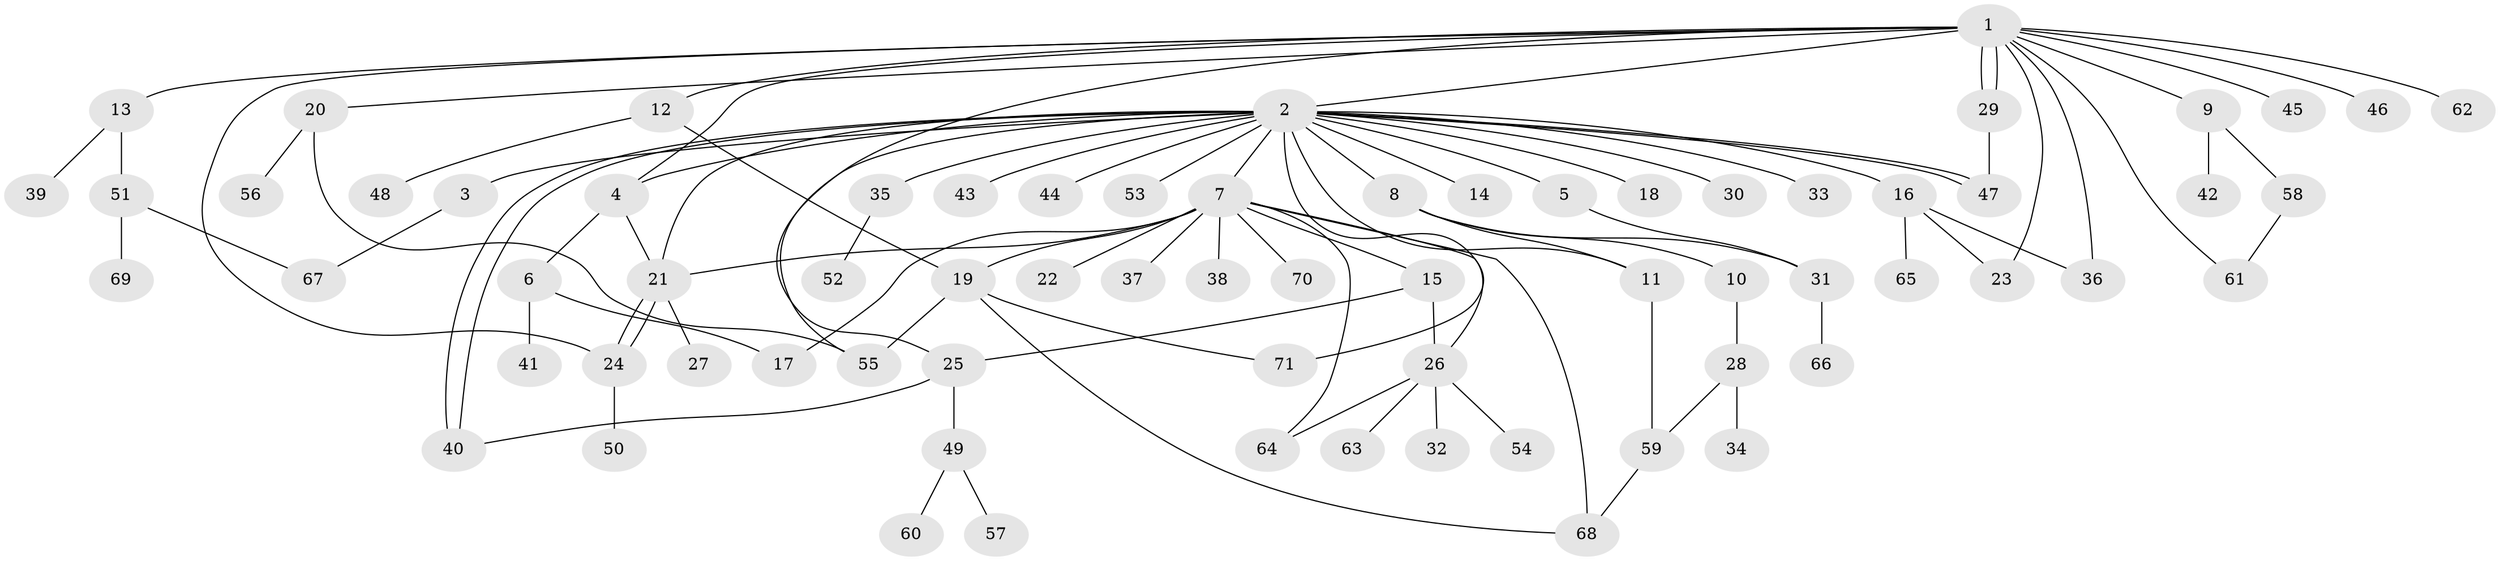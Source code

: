 // Generated by graph-tools (version 1.1) at 2025/26/03/09/25 03:26:07]
// undirected, 71 vertices, 97 edges
graph export_dot {
graph [start="1"]
  node [color=gray90,style=filled];
  1;
  2;
  3;
  4;
  5;
  6;
  7;
  8;
  9;
  10;
  11;
  12;
  13;
  14;
  15;
  16;
  17;
  18;
  19;
  20;
  21;
  22;
  23;
  24;
  25;
  26;
  27;
  28;
  29;
  30;
  31;
  32;
  33;
  34;
  35;
  36;
  37;
  38;
  39;
  40;
  41;
  42;
  43;
  44;
  45;
  46;
  47;
  48;
  49;
  50;
  51;
  52;
  53;
  54;
  55;
  56;
  57;
  58;
  59;
  60;
  61;
  62;
  63;
  64;
  65;
  66;
  67;
  68;
  69;
  70;
  71;
  1 -- 2;
  1 -- 4;
  1 -- 9;
  1 -- 12;
  1 -- 13;
  1 -- 20;
  1 -- 23;
  1 -- 24;
  1 -- 25;
  1 -- 29;
  1 -- 29;
  1 -- 36;
  1 -- 45;
  1 -- 46;
  1 -- 61;
  1 -- 62;
  2 -- 3;
  2 -- 4;
  2 -- 5;
  2 -- 7;
  2 -- 8;
  2 -- 11;
  2 -- 14;
  2 -- 16;
  2 -- 18;
  2 -- 21;
  2 -- 30;
  2 -- 33;
  2 -- 35;
  2 -- 40;
  2 -- 40;
  2 -- 43;
  2 -- 44;
  2 -- 47;
  2 -- 47;
  2 -- 53;
  2 -- 55;
  2 -- 71;
  3 -- 67;
  4 -- 6;
  4 -- 21;
  5 -- 31;
  6 -- 17;
  6 -- 41;
  7 -- 15;
  7 -- 17;
  7 -- 19;
  7 -- 21;
  7 -- 22;
  7 -- 26;
  7 -- 37;
  7 -- 38;
  7 -- 64;
  7 -- 68;
  7 -- 70;
  8 -- 10;
  8 -- 11;
  8 -- 31;
  9 -- 42;
  9 -- 58;
  10 -- 28;
  11 -- 59;
  12 -- 19;
  12 -- 48;
  13 -- 39;
  13 -- 51;
  15 -- 25;
  15 -- 26;
  16 -- 23;
  16 -- 36;
  16 -- 65;
  19 -- 55;
  19 -- 68;
  19 -- 71;
  20 -- 55;
  20 -- 56;
  21 -- 24;
  21 -- 24;
  21 -- 27;
  24 -- 50;
  25 -- 40;
  25 -- 49;
  26 -- 32;
  26 -- 54;
  26 -- 63;
  26 -- 64;
  28 -- 34;
  28 -- 59;
  29 -- 47;
  31 -- 66;
  35 -- 52;
  49 -- 57;
  49 -- 60;
  51 -- 67;
  51 -- 69;
  58 -- 61;
  59 -- 68;
}
